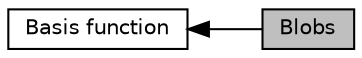 digraph "Blobs"
{
  edge [fontname="Helvetica",fontsize="10",labelfontname="Helvetica",labelfontsize="10"];
  node [fontname="Helvetica",fontsize="10",shape=record];
  rankdir=LR;
  Node1 [label="Basis function",height=0.2,width=0.4,color="black", fillcolor="white", style="filled",URL="$group__BasisFunction.html"];
  Node0 [label="Blobs",height=0.2,width=0.4,color="black", fillcolor="grey75", style="filled", fontcolor="black"];
  Node1->Node0 [shape=plaintext, dir="back", style="solid"];
}
